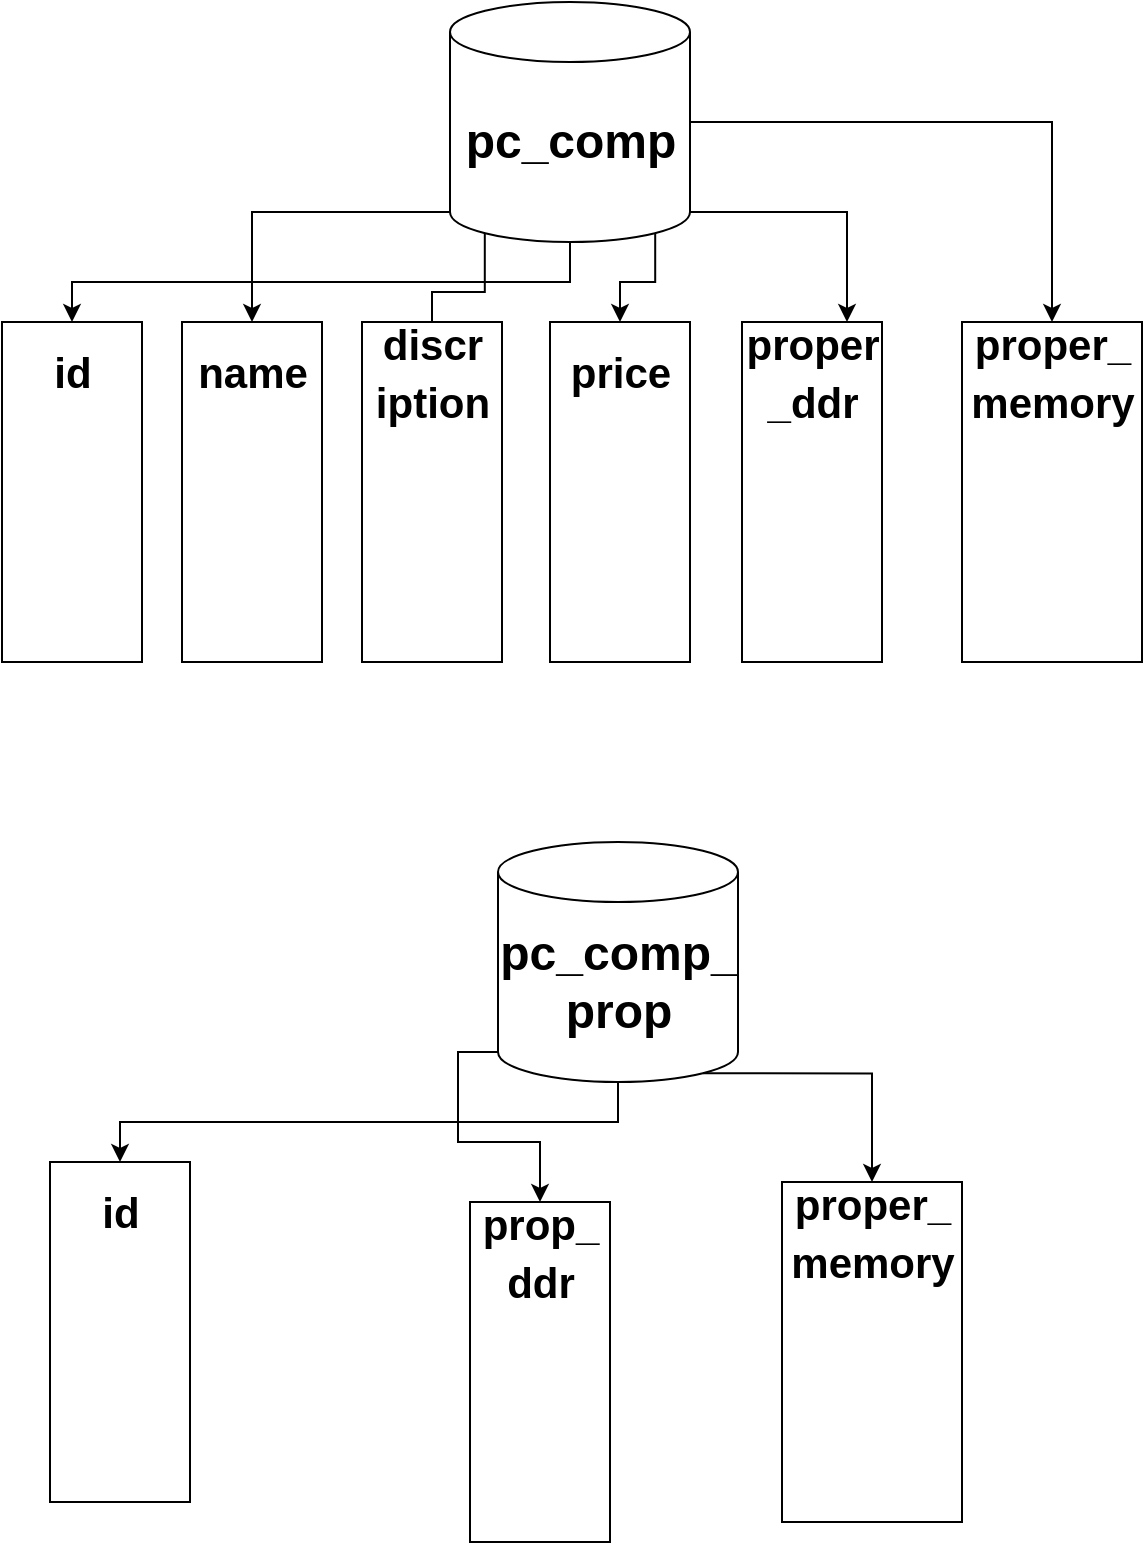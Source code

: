 <mxfile version="24.7.14">
  <diagram name="Страница — 1" id="tldEsEt9-eIVQ6uxBQ0D">
    <mxGraphModel dx="1434" dy="772" grid="1" gridSize="10" guides="1" tooltips="1" connect="1" arrows="1" fold="1" page="1" pageScale="1" pageWidth="827" pageHeight="1169" math="0" shadow="0">
      <root>
        <mxCell id="0" />
        <mxCell id="1" parent="0" />
        <mxCell id="sZup-InYW8D0DK447fED-17" style="edgeStyle=orthogonalEdgeStyle;rounded=0;orthogonalLoop=1;jettySize=auto;html=1;exitX=0.5;exitY=1;exitDx=0;exitDy=0;exitPerimeter=0;entryX=0.5;entryY=0;entryDx=0;entryDy=0;" parent="1" source="sZup-InYW8D0DK447fED-3" target="sZup-InYW8D0DK447fED-4" edge="1">
          <mxGeometry relative="1" as="geometry">
            <mxPoint x="70" y="170" as="targetPoint" />
          </mxGeometry>
        </mxCell>
        <mxCell id="sZup-InYW8D0DK447fED-20" style="edgeStyle=orthogonalEdgeStyle;rounded=0;orthogonalLoop=1;jettySize=auto;html=1;exitX=0;exitY=1;exitDx=0;exitDy=-15;exitPerimeter=0;entryX=0.5;entryY=0;entryDx=0;entryDy=0;" parent="1" source="sZup-InYW8D0DK447fED-3" target="sZup-InYW8D0DK447fED-6" edge="1">
          <mxGeometry relative="1" as="geometry" />
        </mxCell>
        <mxCell id="sZup-InYW8D0DK447fED-21" style="edgeStyle=orthogonalEdgeStyle;rounded=0;orthogonalLoop=1;jettySize=auto;html=1;exitX=0.145;exitY=1;exitDx=0;exitDy=-4.35;exitPerimeter=0;" parent="1" source="sZup-InYW8D0DK447fED-3" target="sZup-InYW8D0DK447fED-9" edge="1">
          <mxGeometry relative="1" as="geometry">
            <mxPoint x="230" y="180" as="targetPoint" />
          </mxGeometry>
        </mxCell>
        <mxCell id="sZup-InYW8D0DK447fED-23" style="edgeStyle=orthogonalEdgeStyle;rounded=0;orthogonalLoop=1;jettySize=auto;html=1;exitX=0.855;exitY=1;exitDx=0;exitDy=-4.35;exitPerimeter=0;entryX=0.5;entryY=0;entryDx=0;entryDy=0;" parent="1" source="sZup-InYW8D0DK447fED-3" target="sZup-InYW8D0DK447fED-10" edge="1">
          <mxGeometry relative="1" as="geometry" />
        </mxCell>
        <mxCell id="sZup-InYW8D0DK447fED-24" style="edgeStyle=orthogonalEdgeStyle;rounded=0;orthogonalLoop=1;jettySize=auto;html=1;exitX=1;exitY=1;exitDx=0;exitDy=-15;exitPerimeter=0;entryX=0.75;entryY=0;entryDx=0;entryDy=0;" parent="1" source="sZup-InYW8D0DK447fED-3" target="sZup-InYW8D0DK447fED-12" edge="1">
          <mxGeometry relative="1" as="geometry" />
        </mxCell>
        <mxCell id="sZup-InYW8D0DK447fED-25" style="edgeStyle=orthogonalEdgeStyle;rounded=0;orthogonalLoop=1;jettySize=auto;html=1;exitX=1;exitY=0.5;exitDx=0;exitDy=0;exitPerimeter=0;entryX=0.5;entryY=0;entryDx=0;entryDy=0;" parent="1" source="sZup-InYW8D0DK447fED-3" target="sZup-InYW8D0DK447fED-14" edge="1">
          <mxGeometry relative="1" as="geometry" />
        </mxCell>
        <mxCell id="sZup-InYW8D0DK447fED-3" value="" style="shape=cylinder3;whiteSpace=wrap;html=1;boundedLbl=1;backgroundOutline=1;size=15;" parent="1" vertex="1">
          <mxGeometry x="294" y="30" width="120" height="120" as="geometry" />
        </mxCell>
        <mxCell id="sZup-InYW8D0DK447fED-2" value="pc_comp" style="text;strokeColor=none;fillColor=none;html=1;fontSize=24;fontStyle=1;verticalAlign=middle;align=center;" parent="1" vertex="1">
          <mxGeometry x="304" y="80" width="100" height="40" as="geometry" />
        </mxCell>
        <mxCell id="sZup-InYW8D0DK447fED-4" value="" style="rounded=0;whiteSpace=wrap;html=1;" parent="1" vertex="1">
          <mxGeometry x="70" y="190" width="70" height="170" as="geometry" />
        </mxCell>
        <mxCell id="sZup-InYW8D0DK447fED-5" value="&lt;font style=&quot;font-size: 21px;&quot;&gt;id&lt;/font&gt;" style="text;strokeColor=none;fillColor=none;html=1;fontSize=24;fontStyle=1;verticalAlign=middle;align=center;" parent="1" vertex="1">
          <mxGeometry x="70" y="200" width="70" height="30" as="geometry" />
        </mxCell>
        <mxCell id="sZup-InYW8D0DK447fED-6" value="" style="rounded=0;whiteSpace=wrap;html=1;" parent="1" vertex="1">
          <mxGeometry x="160" y="190" width="70" height="170" as="geometry" />
        </mxCell>
        <mxCell id="sZup-InYW8D0DK447fED-7" value="&lt;font style=&quot;font-size: 21px;&quot;&gt;name&lt;/font&gt;" style="text;strokeColor=none;fillColor=none;html=1;fontSize=24;fontStyle=1;verticalAlign=middle;align=center;" parent="1" vertex="1">
          <mxGeometry x="160" y="200" width="70" height="30" as="geometry" />
        </mxCell>
        <mxCell id="sZup-InYW8D0DK447fED-8" value="" style="rounded=0;whiteSpace=wrap;html=1;" parent="1" vertex="1">
          <mxGeometry x="250" y="190" width="70" height="170" as="geometry" />
        </mxCell>
        <mxCell id="sZup-InYW8D0DK447fED-9" value="&lt;span style=&quot;font-size: 21px;&quot;&gt;discr&lt;/span&gt;&lt;div&gt;&lt;span style=&quot;font-size: 21px;&quot;&gt;iption&lt;/span&gt;&lt;/div&gt;" style="text;strokeColor=none;fillColor=none;html=1;fontSize=24;fontStyle=1;verticalAlign=middle;align=center;" parent="1" vertex="1">
          <mxGeometry x="250" y="200" width="70" height="30" as="geometry" />
        </mxCell>
        <mxCell id="sZup-InYW8D0DK447fED-10" value="" style="rounded=0;whiteSpace=wrap;html=1;" parent="1" vertex="1">
          <mxGeometry x="344" y="190" width="70" height="170" as="geometry" />
        </mxCell>
        <mxCell id="sZup-InYW8D0DK447fED-11" value="&lt;font style=&quot;font-size: 21px;&quot;&gt;price&lt;/font&gt;" style="text;strokeColor=none;fillColor=none;html=1;fontSize=24;fontStyle=1;verticalAlign=middle;align=center;" parent="1" vertex="1">
          <mxGeometry x="344" y="200" width="70" height="30" as="geometry" />
        </mxCell>
        <mxCell id="sZup-InYW8D0DK447fED-12" value="" style="rounded=0;whiteSpace=wrap;html=1;" parent="1" vertex="1">
          <mxGeometry x="440" y="190" width="70" height="170" as="geometry" />
        </mxCell>
        <mxCell id="sZup-InYW8D0DK447fED-13" value="&lt;font style=&quot;font-size: 21px;&quot;&gt;proper&lt;/font&gt;&lt;div&gt;&lt;font style=&quot;font-size: 21px;&quot;&gt;_&lt;/font&gt;&lt;span style=&quot;background-color: initial; font-size: 21px;&quot;&gt;ddr&lt;/span&gt;&lt;/div&gt;" style="text;strokeColor=none;fillColor=none;html=1;fontSize=24;fontStyle=1;verticalAlign=middle;align=center;" parent="1" vertex="1">
          <mxGeometry x="440" y="200" width="70" height="30" as="geometry" />
        </mxCell>
        <mxCell id="sZup-InYW8D0DK447fED-14" value="" style="rounded=0;whiteSpace=wrap;html=1;" parent="1" vertex="1">
          <mxGeometry x="550" y="190" width="90" height="170" as="geometry" />
        </mxCell>
        <mxCell id="sZup-InYW8D0DK447fED-15" value="&lt;font style=&quot;font-size: 21px;&quot;&gt;proper_&lt;/font&gt;&lt;div&gt;&lt;font style=&quot;font-size: 21px;&quot;&gt;memory&lt;/font&gt;&lt;/div&gt;" style="text;strokeColor=none;fillColor=none;html=1;fontSize=24;fontStyle=1;verticalAlign=middle;align=center;" parent="1" vertex="1">
          <mxGeometry x="560" y="200" width="70" height="30" as="geometry" />
        </mxCell>
        <mxCell id="sZup-InYW8D0DK447fED-26" style="edgeStyle=orthogonalEdgeStyle;rounded=0;orthogonalLoop=1;jettySize=auto;html=1;exitX=0.5;exitY=1;exitDx=0;exitDy=0;exitPerimeter=0;entryX=0.5;entryY=0;entryDx=0;entryDy=0;" parent="1" source="sZup-InYW8D0DK447fED-32" target="sZup-InYW8D0DK447fED-34" edge="1">
          <mxGeometry relative="1" as="geometry">
            <mxPoint x="94" y="590" as="targetPoint" />
          </mxGeometry>
        </mxCell>
        <mxCell id="sZup-InYW8D0DK447fED-27" style="edgeStyle=orthogonalEdgeStyle;rounded=0;orthogonalLoop=1;jettySize=auto;html=1;exitX=0;exitY=1;exitDx=0;exitDy=-15;exitPerimeter=0;entryX=0.5;entryY=0;entryDx=0;entryDy=0;" parent="1" source="sZup-InYW8D0DK447fED-32" target="sZup-InYW8D0DK447fED-36" edge="1">
          <mxGeometry relative="1" as="geometry" />
        </mxCell>
        <mxCell id="sZup-InYW8D0DK447fED-46" style="edgeStyle=orthogonalEdgeStyle;rounded=0;orthogonalLoop=1;jettySize=auto;html=1;exitX=0.855;exitY=1;exitDx=0;exitDy=-4.35;exitPerimeter=0;entryX=0.5;entryY=0;entryDx=0;entryDy=0;" parent="1" source="sZup-InYW8D0DK447fED-32" target="sZup-InYW8D0DK447fED-44" edge="1">
          <mxGeometry relative="1" as="geometry" />
        </mxCell>
        <mxCell id="sZup-InYW8D0DK447fED-32" value="" style="shape=cylinder3;whiteSpace=wrap;html=1;boundedLbl=1;backgroundOutline=1;size=15;" parent="1" vertex="1">
          <mxGeometry x="318" y="450" width="120" height="120" as="geometry" />
        </mxCell>
        <mxCell id="sZup-InYW8D0DK447fED-33" value="pc_comp_&lt;div&gt;prop&lt;/div&gt;" style="text;strokeColor=none;fillColor=none;html=1;fontSize=24;fontStyle=1;verticalAlign=middle;align=center;" parent="1" vertex="1">
          <mxGeometry x="328" y="500" width="100" height="40" as="geometry" />
        </mxCell>
        <mxCell id="sZup-InYW8D0DK447fED-34" value="" style="rounded=0;whiteSpace=wrap;html=1;" parent="1" vertex="1">
          <mxGeometry x="94" y="610" width="70" height="170" as="geometry" />
        </mxCell>
        <mxCell id="sZup-InYW8D0DK447fED-35" value="&lt;font style=&quot;font-size: 21px;&quot;&gt;id&lt;/font&gt;" style="text;strokeColor=none;fillColor=none;html=1;fontSize=24;fontStyle=1;verticalAlign=middle;align=center;" parent="1" vertex="1">
          <mxGeometry x="94" y="620" width="70" height="30" as="geometry" />
        </mxCell>
        <mxCell id="sZup-InYW8D0DK447fED-36" value="" style="rounded=0;whiteSpace=wrap;html=1;" parent="1" vertex="1">
          <mxGeometry x="304" y="630" width="70" height="170" as="geometry" />
        </mxCell>
        <mxCell id="sZup-InYW8D0DK447fED-37" value="&lt;font style=&quot;font-size: 21px;&quot;&gt;prop_&lt;/font&gt;&lt;div&gt;&lt;font style=&quot;font-size: 21px;&quot;&gt;ddr&lt;/font&gt;&lt;/div&gt;" style="text;strokeColor=none;fillColor=none;html=1;fontSize=24;fontStyle=1;verticalAlign=middle;align=center;" parent="1" vertex="1">
          <mxGeometry x="304" y="640" width="70" height="30" as="geometry" />
        </mxCell>
        <mxCell id="sZup-InYW8D0DK447fED-44" value="" style="rounded=0;whiteSpace=wrap;html=1;" parent="1" vertex="1">
          <mxGeometry x="460" y="620" width="90" height="170" as="geometry" />
        </mxCell>
        <mxCell id="sZup-InYW8D0DK447fED-45" value="&lt;font style=&quot;font-size: 21px;&quot;&gt;proper_&lt;/font&gt;&lt;div&gt;&lt;font style=&quot;font-size: 21px;&quot;&gt;memory&lt;/font&gt;&lt;/div&gt;" style="text;strokeColor=none;fillColor=none;html=1;fontSize=24;fontStyle=1;verticalAlign=middle;align=center;" parent="1" vertex="1">
          <mxGeometry x="470" y="630" width="70" height="30" as="geometry" />
        </mxCell>
      </root>
    </mxGraphModel>
  </diagram>
</mxfile>
